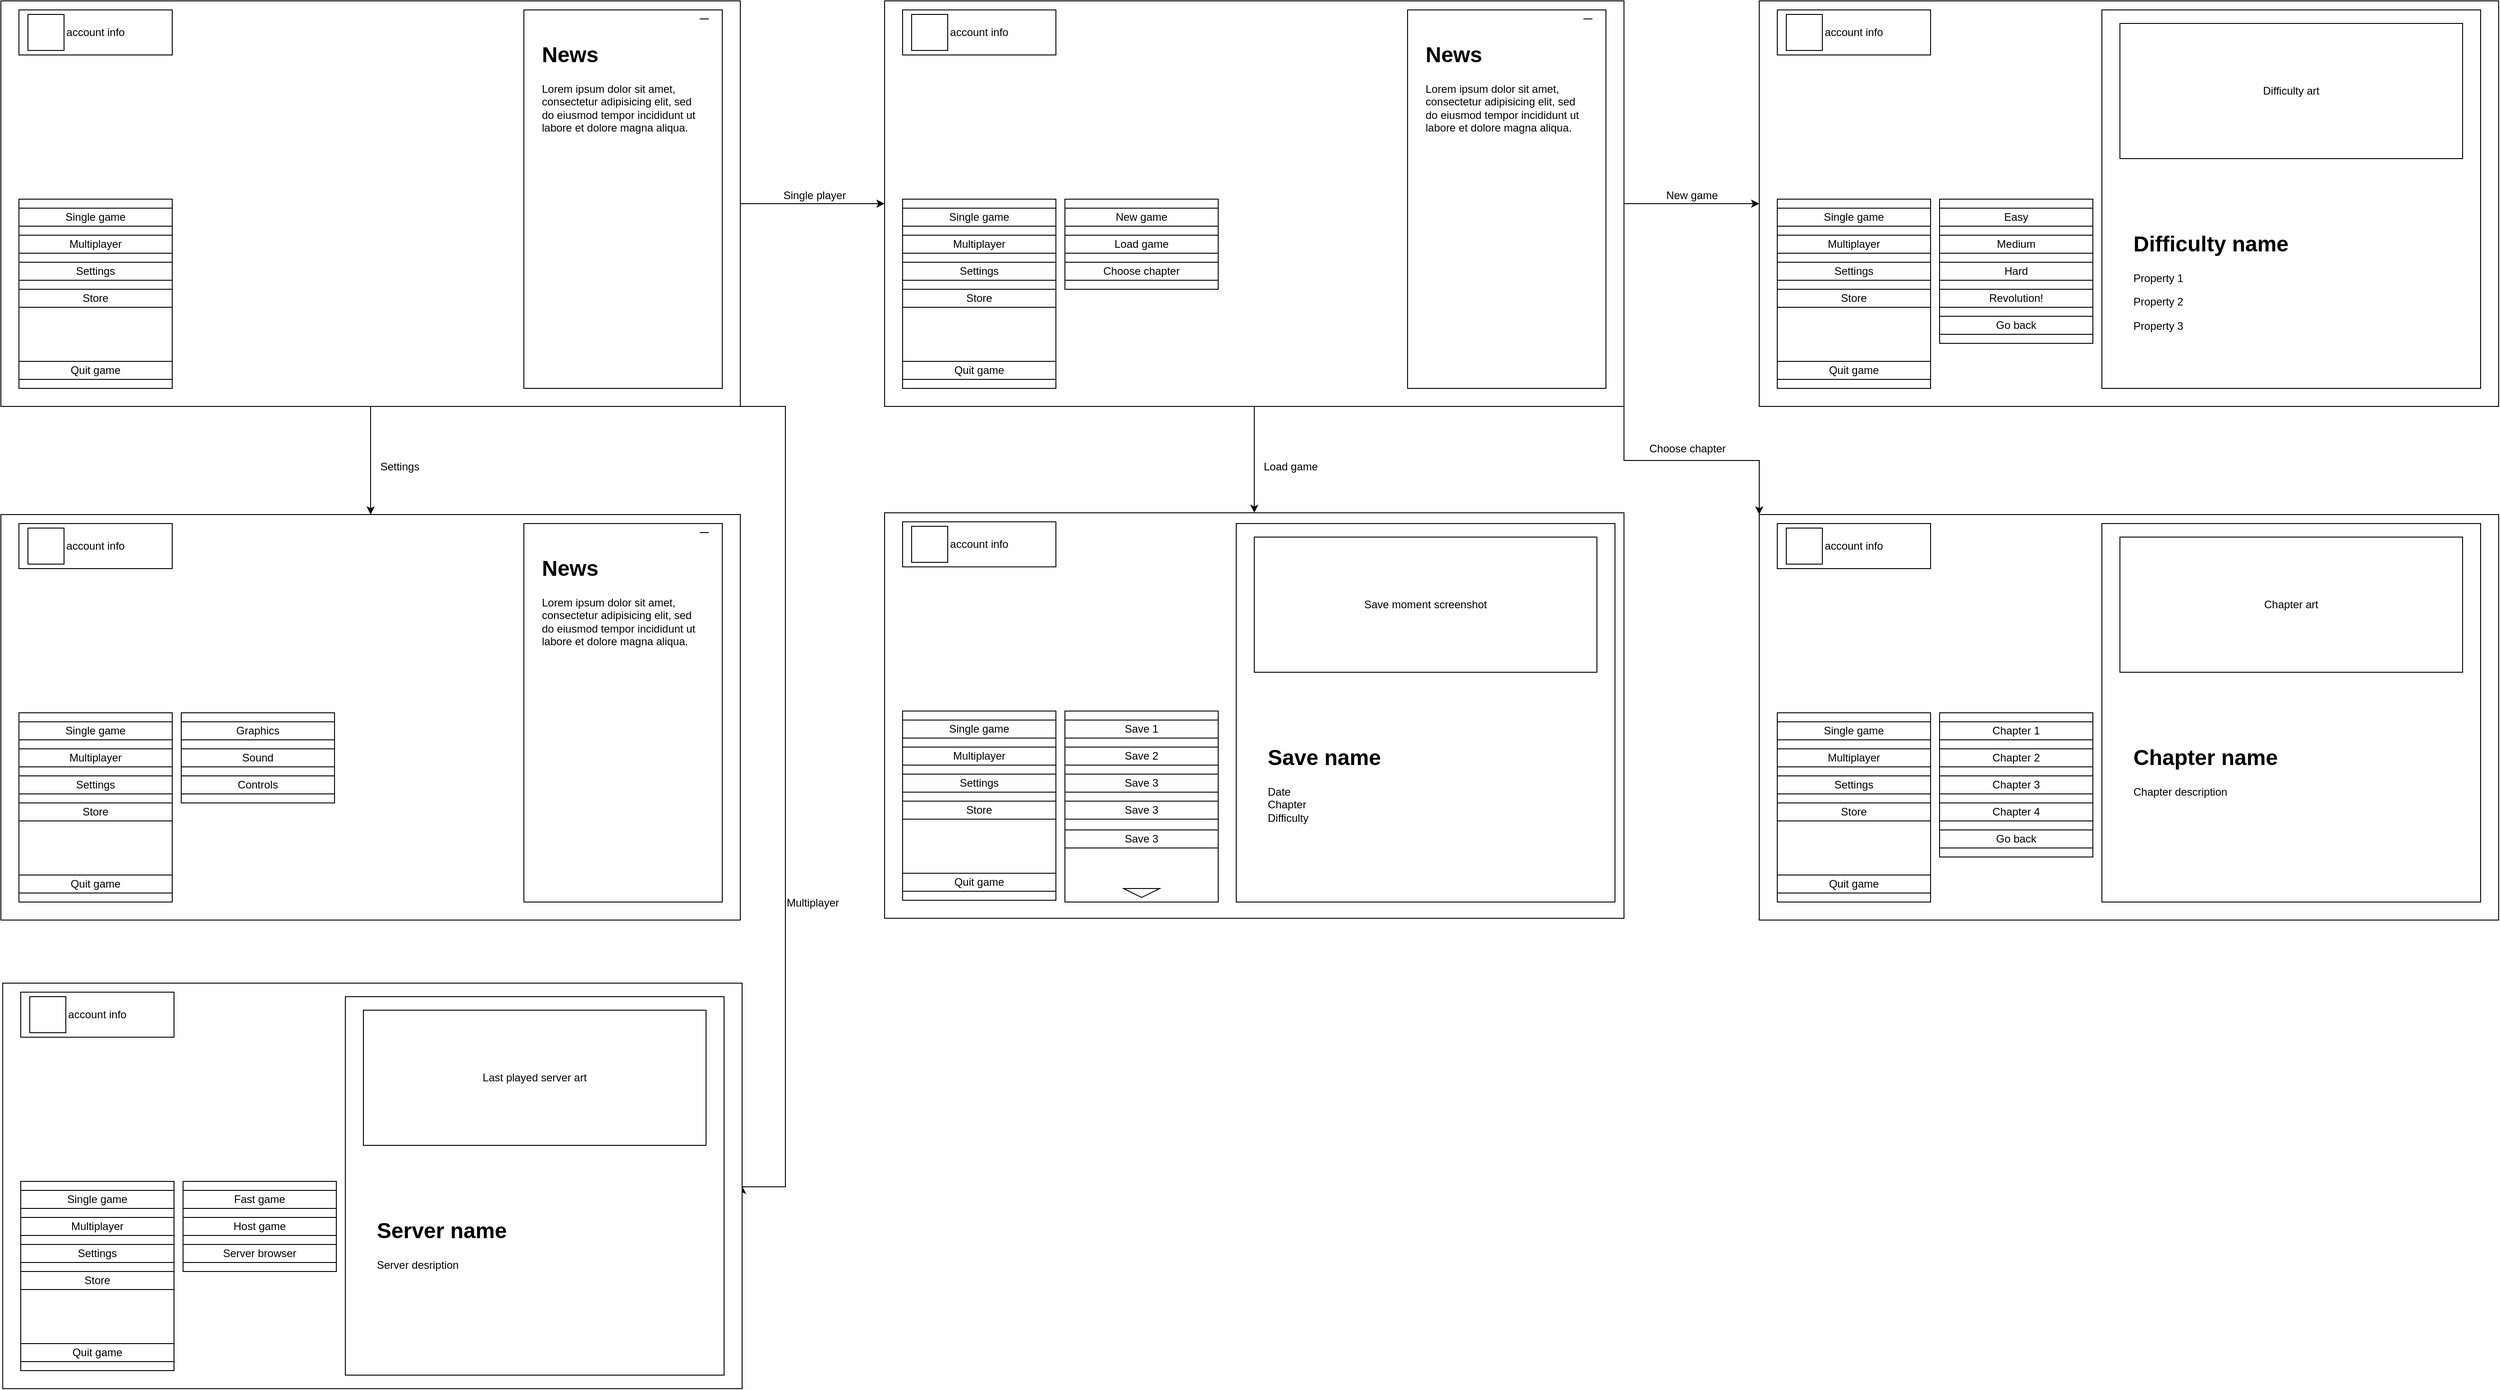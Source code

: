 <mxfile version="12.4.7" type="device"><diagram id="l28bxN9D4rNEkOW9_PTJ" name="Page-1"><mxGraphModel dx="2130" dy="967" grid="1" gridSize="10" guides="1" tooltips="1" connect="1" arrows="1" fold="1" page="1" pageScale="1" pageWidth="827" pageHeight="1169" math="0" shadow="0"><root><mxCell id="0"/><mxCell id="1" parent="0"/><mxCell id="ACGyHdooNbQafH9P4Kpo-55" style="edgeStyle=orthogonalEdgeStyle;rounded=0;orthogonalLoop=1;jettySize=auto;html=1;exitX=1;exitY=0.5;exitDx=0;exitDy=0;entryX=0;entryY=0.5;entryDx=0;entryDy=0;" edge="1" parent="1" source="ACGyHdooNbQafH9P4Kpo-13" target="ACGyHdooNbQafH9P4Kpo-14"><mxGeometry relative="1" as="geometry"/></mxCell><mxCell id="ACGyHdooNbQafH9P4Kpo-77" style="edgeStyle=orthogonalEdgeStyle;rounded=0;orthogonalLoop=1;jettySize=auto;html=1;exitX=0.5;exitY=1;exitDx=0;exitDy=0;entryX=0.5;entryY=0;entryDx=0;entryDy=0;" edge="1" parent="1" source="ACGyHdooNbQafH9P4Kpo-13" target="ACGyHdooNbQafH9P4Kpo-26"><mxGeometry relative="1" as="geometry"/></mxCell><mxCell id="ACGyHdooNbQafH9P4Kpo-136" style="edgeStyle=orthogonalEdgeStyle;rounded=0;orthogonalLoop=1;jettySize=auto;html=1;exitX=1;exitY=1;exitDx=0;exitDy=0;entryX=1;entryY=0.5;entryDx=0;entryDy=0;" edge="1" parent="1" source="ACGyHdooNbQafH9P4Kpo-13" target="ACGyHdooNbQafH9P4Kpo-38"><mxGeometry relative="1" as="geometry"><Array as="points"><mxPoint x="870" y="450"/><mxPoint x="870" y="1316"/></Array></mxGeometry></mxCell><mxCell id="ACGyHdooNbQafH9P4Kpo-13" value="" style="rounded=0;whiteSpace=wrap;html=1;" vertex="1" parent="1"><mxGeometry width="820" height="450" as="geometry"/></mxCell><mxCell id="ACGyHdooNbQafH9P4Kpo-1" value="account info" style="rounded=0;whiteSpace=wrap;html=1;" vertex="1" parent="1"><mxGeometry x="20" y="10" width="170" height="50" as="geometry"/></mxCell><mxCell id="ACGyHdooNbQafH9P4Kpo-2" value="" style="rounded=0;whiteSpace=wrap;html=1;" vertex="1" parent="1"><mxGeometry x="30" y="15" width="40" height="40" as="geometry"/></mxCell><mxCell id="ACGyHdooNbQafH9P4Kpo-3" value="" style="rounded=0;whiteSpace=wrap;html=1;" vertex="1" parent="1"><mxGeometry x="20" y="220" width="170" height="210" as="geometry"/></mxCell><mxCell id="ACGyHdooNbQafH9P4Kpo-4" value="Single game" style="rounded=0;whiteSpace=wrap;html=1;" vertex="1" parent="1"><mxGeometry x="20" y="230" width="170" height="20" as="geometry"/></mxCell><mxCell id="ACGyHdooNbQafH9P4Kpo-5" value="Multiplayer" style="rounded=0;whiteSpace=wrap;html=1;" vertex="1" parent="1"><mxGeometry x="20" y="260" width="170" height="20" as="geometry"/></mxCell><mxCell id="ACGyHdooNbQafH9P4Kpo-6" value="Settings" style="rounded=0;whiteSpace=wrap;html=1;" vertex="1" parent="1"><mxGeometry x="20" y="290" width="170" height="20" as="geometry"/></mxCell><mxCell id="ACGyHdooNbQafH9P4Kpo-7" value="Store" style="rounded=0;whiteSpace=wrap;html=1;" vertex="1" parent="1"><mxGeometry x="20" y="320" width="170" height="20" as="geometry"/></mxCell><mxCell id="ACGyHdooNbQafH9P4Kpo-8" value="Quit game" style="rounded=0;whiteSpace=wrap;html=1;" vertex="1" parent="1"><mxGeometry x="20" y="400" width="170" height="20" as="geometry"/></mxCell><mxCell id="ACGyHdooNbQafH9P4Kpo-9" value="" style="rounded=0;whiteSpace=wrap;html=1;" vertex="1" parent="1"><mxGeometry x="580" y="10" width="220" height="420" as="geometry"/></mxCell><mxCell id="ACGyHdooNbQafH9P4Kpo-10" value="&lt;h1&gt;News&lt;/h1&gt;&lt;p&gt;Lorem ipsum dolor sit amet, consectetur adipisicing elit, sed do eiusmod tempor incididunt ut labore et dolore magna aliqua.&lt;/p&gt;" style="text;html=1;strokeColor=none;fillColor=none;spacing=5;spacingTop=-20;whiteSpace=wrap;overflow=hidden;rounded=0;" vertex="1" parent="1"><mxGeometry x="595" y="40" width="190" height="120" as="geometry"/></mxCell><mxCell id="ACGyHdooNbQafH9P4Kpo-12" value="" style="endArrow=none;html=1;" edge="1" parent="1"><mxGeometry width="50" height="50" relative="1" as="geometry"><mxPoint x="775" y="20" as="sourcePoint"/><mxPoint x="785" y="20" as="targetPoint"/></mxGeometry></mxCell><mxCell id="ACGyHdooNbQafH9P4Kpo-75" style="edgeStyle=orthogonalEdgeStyle;rounded=0;orthogonalLoop=1;jettySize=auto;html=1;exitX=1;exitY=0.5;exitDx=0;exitDy=0;entryX=0;entryY=0.5;entryDx=0;entryDy=0;" edge="1" parent="1" source="ACGyHdooNbQafH9P4Kpo-14" target="ACGyHdooNbQafH9P4Kpo-57"><mxGeometry relative="1" as="geometry"/></mxCell><mxCell id="ACGyHdooNbQafH9P4Kpo-109" style="edgeStyle=orthogonalEdgeStyle;rounded=0;orthogonalLoop=1;jettySize=auto;html=1;exitX=0.5;exitY=1;exitDx=0;exitDy=0;entryX=0.5;entryY=0;entryDx=0;entryDy=0;" edge="1" parent="1" source="ACGyHdooNbQafH9P4Kpo-14" target="ACGyHdooNbQafH9P4Kpo-93"><mxGeometry relative="1" as="geometry"/></mxCell><mxCell id="ACGyHdooNbQafH9P4Kpo-134" style="edgeStyle=orthogonalEdgeStyle;rounded=0;orthogonalLoop=1;jettySize=auto;html=1;exitX=1;exitY=1;exitDx=0;exitDy=0;entryX=0;entryY=0;entryDx=0;entryDy=0;" edge="1" parent="1" source="ACGyHdooNbQafH9P4Kpo-14" target="ACGyHdooNbQafH9P4Kpo-116"><mxGeometry relative="1" as="geometry"/></mxCell><mxCell id="ACGyHdooNbQafH9P4Kpo-14" value="" style="rounded=0;whiteSpace=wrap;html=1;" vertex="1" parent="1"><mxGeometry x="980" width="820" height="450" as="geometry"/></mxCell><mxCell id="ACGyHdooNbQafH9P4Kpo-15" value="account info" style="rounded=0;whiteSpace=wrap;html=1;" vertex="1" parent="1"><mxGeometry x="1000" y="10" width="170" height="50" as="geometry"/></mxCell><mxCell id="ACGyHdooNbQafH9P4Kpo-16" value="" style="rounded=0;whiteSpace=wrap;html=1;" vertex="1" parent="1"><mxGeometry x="1010" y="15" width="40" height="40" as="geometry"/></mxCell><mxCell id="ACGyHdooNbQafH9P4Kpo-17" value="" style="rounded=0;whiteSpace=wrap;html=1;" vertex="1" parent="1"><mxGeometry x="1000" y="220" width="170" height="210" as="geometry"/></mxCell><mxCell id="ACGyHdooNbQafH9P4Kpo-18" value="Single game" style="rounded=0;whiteSpace=wrap;html=1;" vertex="1" parent="1"><mxGeometry x="1000" y="230" width="170" height="20" as="geometry"/></mxCell><mxCell id="ACGyHdooNbQafH9P4Kpo-19" value="Multiplayer" style="rounded=0;whiteSpace=wrap;html=1;" vertex="1" parent="1"><mxGeometry x="1000" y="260" width="170" height="20" as="geometry"/></mxCell><mxCell id="ACGyHdooNbQafH9P4Kpo-20" value="Settings" style="rounded=0;whiteSpace=wrap;html=1;" vertex="1" parent="1"><mxGeometry x="1000" y="290" width="170" height="20" as="geometry"/></mxCell><mxCell id="ACGyHdooNbQafH9P4Kpo-21" value="Store" style="rounded=0;whiteSpace=wrap;html=1;" vertex="1" parent="1"><mxGeometry x="1000" y="320" width="170" height="20" as="geometry"/></mxCell><mxCell id="ACGyHdooNbQafH9P4Kpo-22" value="Quit game" style="rounded=0;whiteSpace=wrap;html=1;" vertex="1" parent="1"><mxGeometry x="1000" y="400" width="170" height="20" as="geometry"/></mxCell><mxCell id="ACGyHdooNbQafH9P4Kpo-23" value="" style="rounded=0;whiteSpace=wrap;html=1;" vertex="1" parent="1"><mxGeometry x="1560" y="10" width="220" height="420" as="geometry"/></mxCell><mxCell id="ACGyHdooNbQafH9P4Kpo-24" value="&lt;h1&gt;News&lt;/h1&gt;&lt;p&gt;Lorem ipsum dolor sit amet, consectetur adipisicing elit, sed do eiusmod tempor incididunt ut labore et dolore magna aliqua.&lt;/p&gt;" style="text;html=1;strokeColor=none;fillColor=none;spacing=5;spacingTop=-20;whiteSpace=wrap;overflow=hidden;rounded=0;" vertex="1" parent="1"><mxGeometry x="1575" y="40" width="190" height="120" as="geometry"/></mxCell><mxCell id="ACGyHdooNbQafH9P4Kpo-25" value="" style="endArrow=none;html=1;" edge="1" parent="1"><mxGeometry width="50" height="50" relative="1" as="geometry"><mxPoint x="1755" y="20" as="sourcePoint"/><mxPoint x="1765" y="20" as="targetPoint"/></mxGeometry></mxCell><mxCell id="ACGyHdooNbQafH9P4Kpo-26" value="" style="rounded=0;whiteSpace=wrap;html=1;" vertex="1" parent="1"><mxGeometry y="570" width="820" height="450" as="geometry"/></mxCell><mxCell id="ACGyHdooNbQafH9P4Kpo-27" value="account info" style="rounded=0;whiteSpace=wrap;html=1;" vertex="1" parent="1"><mxGeometry x="20" y="580" width="170" height="50" as="geometry"/></mxCell><mxCell id="ACGyHdooNbQafH9P4Kpo-28" value="" style="rounded=0;whiteSpace=wrap;html=1;" vertex="1" parent="1"><mxGeometry x="30" y="585" width="40" height="40" as="geometry"/></mxCell><mxCell id="ACGyHdooNbQafH9P4Kpo-29" value="" style="rounded=0;whiteSpace=wrap;html=1;" vertex="1" parent="1"><mxGeometry x="20" y="790" width="170" height="210" as="geometry"/></mxCell><mxCell id="ACGyHdooNbQafH9P4Kpo-30" value="Single game" style="rounded=0;whiteSpace=wrap;html=1;" vertex="1" parent="1"><mxGeometry x="20" y="800" width="170" height="20" as="geometry"/></mxCell><mxCell id="ACGyHdooNbQafH9P4Kpo-31" value="Multiplayer" style="rounded=0;whiteSpace=wrap;html=1;" vertex="1" parent="1"><mxGeometry x="20" y="830" width="170" height="20" as="geometry"/></mxCell><mxCell id="ACGyHdooNbQafH9P4Kpo-32" value="Settings" style="rounded=0;whiteSpace=wrap;html=1;" vertex="1" parent="1"><mxGeometry x="20" y="860" width="170" height="20" as="geometry"/></mxCell><mxCell id="ACGyHdooNbQafH9P4Kpo-33" value="Store" style="rounded=0;whiteSpace=wrap;html=1;" vertex="1" parent="1"><mxGeometry x="20" y="890" width="170" height="20" as="geometry"/></mxCell><mxCell id="ACGyHdooNbQafH9P4Kpo-34" value="Quit game" style="rounded=0;whiteSpace=wrap;html=1;" vertex="1" parent="1"><mxGeometry x="20" y="970" width="170" height="20" as="geometry"/></mxCell><mxCell id="ACGyHdooNbQafH9P4Kpo-35" value="" style="rounded=0;whiteSpace=wrap;html=1;" vertex="1" parent="1"><mxGeometry x="580" y="580" width="220" height="420" as="geometry"/></mxCell><mxCell id="ACGyHdooNbQafH9P4Kpo-36" value="&lt;h1&gt;News&lt;/h1&gt;&lt;p&gt;Lorem ipsum dolor sit amet, consectetur adipisicing elit, sed do eiusmod tempor incididunt ut labore et dolore magna aliqua.&lt;/p&gt;" style="text;html=1;strokeColor=none;fillColor=none;spacing=5;spacingTop=-20;whiteSpace=wrap;overflow=hidden;rounded=0;" vertex="1" parent="1"><mxGeometry x="595" y="610" width="190" height="120" as="geometry"/></mxCell><mxCell id="ACGyHdooNbQafH9P4Kpo-37" value="" style="endArrow=none;html=1;" edge="1" parent="1"><mxGeometry width="50" height="50" relative="1" as="geometry"><mxPoint x="775" y="590" as="sourcePoint"/><mxPoint x="785" y="590" as="targetPoint"/></mxGeometry></mxCell><mxCell id="ACGyHdooNbQafH9P4Kpo-38" value="" style="rounded=0;whiteSpace=wrap;html=1;" vertex="1" parent="1"><mxGeometry x="2" y="1090" width="820" height="450" as="geometry"/></mxCell><mxCell id="ACGyHdooNbQafH9P4Kpo-39" value="account info" style="rounded=0;whiteSpace=wrap;html=1;" vertex="1" parent="1"><mxGeometry x="22" y="1100" width="170" height="50" as="geometry"/></mxCell><mxCell id="ACGyHdooNbQafH9P4Kpo-40" value="" style="rounded=0;whiteSpace=wrap;html=1;" vertex="1" parent="1"><mxGeometry x="32" y="1105" width="40" height="40" as="geometry"/></mxCell><mxCell id="ACGyHdooNbQafH9P4Kpo-41" value="" style="rounded=0;whiteSpace=wrap;html=1;" vertex="1" parent="1"><mxGeometry x="22" y="1310" width="170" height="210" as="geometry"/></mxCell><mxCell id="ACGyHdooNbQafH9P4Kpo-42" value="Single game" style="rounded=0;whiteSpace=wrap;html=1;" vertex="1" parent="1"><mxGeometry x="22" y="1320" width="170" height="20" as="geometry"/></mxCell><mxCell id="ACGyHdooNbQafH9P4Kpo-43" value="Multiplayer" style="rounded=0;whiteSpace=wrap;html=1;" vertex="1" parent="1"><mxGeometry x="22" y="1350" width="170" height="20" as="geometry"/></mxCell><mxCell id="ACGyHdooNbQafH9P4Kpo-44" value="Settings" style="rounded=0;whiteSpace=wrap;html=1;" vertex="1" parent="1"><mxGeometry x="22" y="1380" width="170" height="20" as="geometry"/></mxCell><mxCell id="ACGyHdooNbQafH9P4Kpo-45" value="Store" style="rounded=0;whiteSpace=wrap;html=1;" vertex="1" parent="1"><mxGeometry x="22" y="1410" width="170" height="20" as="geometry"/></mxCell><mxCell id="ACGyHdooNbQafH9P4Kpo-46" value="Quit game" style="rounded=0;whiteSpace=wrap;html=1;" vertex="1" parent="1"><mxGeometry x="22" y="1490" width="170" height="20" as="geometry"/></mxCell><mxCell id="ACGyHdooNbQafH9P4Kpo-50" value="" style="rounded=0;whiteSpace=wrap;html=1;" vertex="1" parent="1"><mxGeometry x="1180" y="220" width="170" height="100" as="geometry"/></mxCell><mxCell id="ACGyHdooNbQafH9P4Kpo-51" value="New game" style="rounded=0;whiteSpace=wrap;html=1;" vertex="1" parent="1"><mxGeometry x="1180" y="230" width="170" height="20" as="geometry"/></mxCell><mxCell id="ACGyHdooNbQafH9P4Kpo-52" value="Load game" style="rounded=0;whiteSpace=wrap;html=1;" vertex="1" parent="1"><mxGeometry x="1180" y="260" width="170" height="20" as="geometry"/></mxCell><mxCell id="ACGyHdooNbQafH9P4Kpo-53" value="Choose chapter" style="rounded=0;whiteSpace=wrap;html=1;" vertex="1" parent="1"><mxGeometry x="1180" y="290" width="170" height="20" as="geometry"/></mxCell><mxCell id="ACGyHdooNbQafH9P4Kpo-56" value="Single player" style="text;html=1;align=center;verticalAlign=middle;resizable=0;points=[];autosize=1;" vertex="1" parent="1"><mxGeometry x="857" y="206" width="90" height="20" as="geometry"/></mxCell><mxCell id="ACGyHdooNbQafH9P4Kpo-57" value="" style="rounded=0;whiteSpace=wrap;html=1;" vertex="1" parent="1"><mxGeometry x="1950" width="820" height="450" as="geometry"/></mxCell><mxCell id="ACGyHdooNbQafH9P4Kpo-58" value="account info" style="rounded=0;whiteSpace=wrap;html=1;" vertex="1" parent="1"><mxGeometry x="1970" y="10" width="170" height="50" as="geometry"/></mxCell><mxCell id="ACGyHdooNbQafH9P4Kpo-59" value="" style="rounded=0;whiteSpace=wrap;html=1;" vertex="1" parent="1"><mxGeometry x="1980" y="15" width="40" height="40" as="geometry"/></mxCell><mxCell id="ACGyHdooNbQafH9P4Kpo-60" value="" style="rounded=0;whiteSpace=wrap;html=1;" vertex="1" parent="1"><mxGeometry x="1970" y="220" width="170" height="210" as="geometry"/></mxCell><mxCell id="ACGyHdooNbQafH9P4Kpo-61" value="Single game" style="rounded=0;whiteSpace=wrap;html=1;" vertex="1" parent="1"><mxGeometry x="1970" y="230" width="170" height="20" as="geometry"/></mxCell><mxCell id="ACGyHdooNbQafH9P4Kpo-62" value="Multiplayer" style="rounded=0;whiteSpace=wrap;html=1;" vertex="1" parent="1"><mxGeometry x="1970" y="260" width="170" height="20" as="geometry"/></mxCell><mxCell id="ACGyHdooNbQafH9P4Kpo-63" value="Settings" style="rounded=0;whiteSpace=wrap;html=1;" vertex="1" parent="1"><mxGeometry x="1970" y="290" width="170" height="20" as="geometry"/></mxCell><mxCell id="ACGyHdooNbQafH9P4Kpo-64" value="Store" style="rounded=0;whiteSpace=wrap;html=1;" vertex="1" parent="1"><mxGeometry x="1970" y="320" width="170" height="20" as="geometry"/></mxCell><mxCell id="ACGyHdooNbQafH9P4Kpo-65" value="Quit game" style="rounded=0;whiteSpace=wrap;html=1;" vertex="1" parent="1"><mxGeometry x="1970" y="400" width="170" height="20" as="geometry"/></mxCell><mxCell id="ACGyHdooNbQafH9P4Kpo-66" value="" style="rounded=0;whiteSpace=wrap;html=1;" vertex="1" parent="1"><mxGeometry x="2330" y="10" width="420" height="420" as="geometry"/></mxCell><mxCell id="ACGyHdooNbQafH9P4Kpo-67" value="&lt;h1&gt;Difficulty name&lt;/h1&gt;&lt;p&gt;Property 1&lt;/p&gt;&lt;p&gt;Property 2&lt;/p&gt;&lt;p&gt;Property 3&lt;/p&gt;" style="text;html=1;strokeColor=none;fillColor=none;spacing=5;spacingTop=-20;whiteSpace=wrap;overflow=hidden;rounded=0;" vertex="1" parent="1"><mxGeometry x="2360" y="250" width="190" height="120" as="geometry"/></mxCell><mxCell id="ACGyHdooNbQafH9P4Kpo-69" value="" style="rounded=0;whiteSpace=wrap;html=1;" vertex="1" parent="1"><mxGeometry x="2150" y="220" width="170" height="160" as="geometry"/></mxCell><mxCell id="ACGyHdooNbQafH9P4Kpo-70" value="Easy" style="rounded=0;whiteSpace=wrap;html=1;" vertex="1" parent="1"><mxGeometry x="2150" y="230" width="170" height="20" as="geometry"/></mxCell><mxCell id="ACGyHdooNbQafH9P4Kpo-71" value="Medium" style="rounded=0;whiteSpace=wrap;html=1;" vertex="1" parent="1"><mxGeometry x="2150" y="260" width="170" height="20" as="geometry"/></mxCell><mxCell id="ACGyHdooNbQafH9P4Kpo-72" value="Hard" style="rounded=0;whiteSpace=wrap;html=1;" vertex="1" parent="1"><mxGeometry x="2150" y="290" width="170" height="20" as="geometry"/></mxCell><mxCell id="ACGyHdooNbQafH9P4Kpo-73" value="Revolution!" style="rounded=0;whiteSpace=wrap;html=1;" vertex="1" parent="1"><mxGeometry x="2150" y="320" width="170" height="20" as="geometry"/></mxCell><mxCell id="ACGyHdooNbQafH9P4Kpo-74" value="Go back" style="rounded=0;whiteSpace=wrap;html=1;" vertex="1" parent="1"><mxGeometry x="2150" y="350" width="170" height="20" as="geometry"/></mxCell><mxCell id="ACGyHdooNbQafH9P4Kpo-76" value="New game" style="text;html=1;align=center;verticalAlign=middle;resizable=0;points=[];autosize=1;" vertex="1" parent="1"><mxGeometry x="1840" y="206" width="70" height="20" as="geometry"/></mxCell><mxCell id="ACGyHdooNbQafH9P4Kpo-78" value="Settings" style="text;html=1;align=center;verticalAlign=middle;resizable=0;points=[];autosize=1;" vertex="1" parent="1"><mxGeometry x="412" y="507" width="60" height="20" as="geometry"/></mxCell><mxCell id="ACGyHdooNbQafH9P4Kpo-79" value="" style="rounded=0;whiteSpace=wrap;html=1;" vertex="1" parent="1"><mxGeometry x="200" y="790" width="170" height="100" as="geometry"/></mxCell><mxCell id="ACGyHdooNbQafH9P4Kpo-80" value="Graphics" style="rounded=0;whiteSpace=wrap;html=1;" vertex="1" parent="1"><mxGeometry x="200" y="800" width="170" height="20" as="geometry"/></mxCell><mxCell id="ACGyHdooNbQafH9P4Kpo-81" value="Sound" style="rounded=0;whiteSpace=wrap;html=1;" vertex="1" parent="1"><mxGeometry x="200" y="830" width="170" height="20" as="geometry"/></mxCell><mxCell id="ACGyHdooNbQafH9P4Kpo-82" value="Controls" style="rounded=0;whiteSpace=wrap;html=1;" vertex="1" parent="1"><mxGeometry x="200" y="860" width="170" height="20" as="geometry"/></mxCell><mxCell id="ACGyHdooNbQafH9P4Kpo-84" value="Load game" style="text;html=1;align=center;verticalAlign=middle;resizable=0;points=[];autosize=1;" vertex="1" parent="1"><mxGeometry x="1390" y="507" width="80" height="20" as="geometry"/></mxCell><mxCell id="ACGyHdooNbQafH9P4Kpo-85" value="Difficulty art" style="rounded=0;whiteSpace=wrap;html=1;" vertex="1" parent="1"><mxGeometry x="2350" y="25" width="380" height="150" as="geometry"/></mxCell><mxCell id="ACGyHdooNbQafH9P4Kpo-86" value="" style="rounded=0;whiteSpace=wrap;html=1;" vertex="1" parent="1"><mxGeometry x="382" y="1105" width="420" height="420" as="geometry"/></mxCell><mxCell id="ACGyHdooNbQafH9P4Kpo-87" value="&lt;h1&gt;Server name&lt;/h1&gt;&lt;p&gt;Server desription&lt;/p&gt;" style="text;html=1;strokeColor=none;fillColor=none;spacing=5;spacingTop=-20;whiteSpace=wrap;overflow=hidden;rounded=0;" vertex="1" parent="1"><mxGeometry x="412" y="1345" width="190" height="120" as="geometry"/></mxCell><mxCell id="ACGyHdooNbQafH9P4Kpo-88" value="Last played server art" style="rounded=0;whiteSpace=wrap;html=1;" vertex="1" parent="1"><mxGeometry x="402" y="1120" width="380" height="150" as="geometry"/></mxCell><mxCell id="ACGyHdooNbQafH9P4Kpo-89" value="" style="rounded=0;whiteSpace=wrap;html=1;" vertex="1" parent="1"><mxGeometry x="202" y="1310" width="170" height="100" as="geometry"/></mxCell><mxCell id="ACGyHdooNbQafH9P4Kpo-90" value="Fast game" style="rounded=0;whiteSpace=wrap;html=1;" vertex="1" parent="1"><mxGeometry x="202" y="1320" width="170" height="20" as="geometry"/></mxCell><mxCell id="ACGyHdooNbQafH9P4Kpo-91" value="Host game" style="rounded=0;whiteSpace=wrap;html=1;" vertex="1" parent="1"><mxGeometry x="202" y="1350" width="170" height="20" as="geometry"/></mxCell><mxCell id="ACGyHdooNbQafH9P4Kpo-92" value="Server browser" style="rounded=0;whiteSpace=wrap;html=1;" vertex="1" parent="1"><mxGeometry x="202" y="1380" width="170" height="20" as="geometry"/></mxCell><mxCell id="ACGyHdooNbQafH9P4Kpo-93" value="" style="rounded=0;whiteSpace=wrap;html=1;" vertex="1" parent="1"><mxGeometry x="980" y="568.06" width="820" height="450" as="geometry"/></mxCell><mxCell id="ACGyHdooNbQafH9P4Kpo-94" value="account info" style="rounded=0;whiteSpace=wrap;html=1;" vertex="1" parent="1"><mxGeometry x="1000" y="578.06" width="170" height="50" as="geometry"/></mxCell><mxCell id="ACGyHdooNbQafH9P4Kpo-95" value="" style="rounded=0;whiteSpace=wrap;html=1;" vertex="1" parent="1"><mxGeometry x="1010" y="583.06" width="40" height="40" as="geometry"/></mxCell><mxCell id="ACGyHdooNbQafH9P4Kpo-96" value="" style="rounded=0;whiteSpace=wrap;html=1;" vertex="1" parent="1"><mxGeometry x="1000" y="788.06" width="170" height="210" as="geometry"/></mxCell><mxCell id="ACGyHdooNbQafH9P4Kpo-97" value="Single game" style="rounded=0;whiteSpace=wrap;html=1;" vertex="1" parent="1"><mxGeometry x="1000" y="798.06" width="170" height="20" as="geometry"/></mxCell><mxCell id="ACGyHdooNbQafH9P4Kpo-98" value="Multiplayer" style="rounded=0;whiteSpace=wrap;html=1;" vertex="1" parent="1"><mxGeometry x="1000" y="828.06" width="170" height="20" as="geometry"/></mxCell><mxCell id="ACGyHdooNbQafH9P4Kpo-99" value="Settings" style="rounded=0;whiteSpace=wrap;html=1;" vertex="1" parent="1"><mxGeometry x="1000" y="858.06" width="170" height="20" as="geometry"/></mxCell><mxCell id="ACGyHdooNbQafH9P4Kpo-100" value="Store" style="rounded=0;whiteSpace=wrap;html=1;" vertex="1" parent="1"><mxGeometry x="1000" y="888.06" width="170" height="20" as="geometry"/></mxCell><mxCell id="ACGyHdooNbQafH9P4Kpo-101" value="Quit game" style="rounded=0;whiteSpace=wrap;html=1;" vertex="1" parent="1"><mxGeometry x="1000" y="968.06" width="170" height="20" as="geometry"/></mxCell><mxCell id="ACGyHdooNbQafH9P4Kpo-105" value="" style="rounded=0;whiteSpace=wrap;html=1;" vertex="1" parent="1"><mxGeometry x="1180" y="788.06" width="170" height="211.94" as="geometry"/></mxCell><mxCell id="ACGyHdooNbQafH9P4Kpo-106" value="Save 1" style="rounded=0;whiteSpace=wrap;html=1;" vertex="1" parent="1"><mxGeometry x="1180" y="798.06" width="170" height="20" as="geometry"/></mxCell><mxCell id="ACGyHdooNbQafH9P4Kpo-107" value="Save 2" style="rounded=0;whiteSpace=wrap;html=1;" vertex="1" parent="1"><mxGeometry x="1180" y="828.06" width="170" height="20" as="geometry"/></mxCell><mxCell id="ACGyHdooNbQafH9P4Kpo-108" value="Save 3" style="rounded=0;whiteSpace=wrap;html=1;" vertex="1" parent="1"><mxGeometry x="1180" y="858.06" width="170" height="20" as="geometry"/></mxCell><mxCell id="ACGyHdooNbQafH9P4Kpo-110" value="" style="triangle;whiteSpace=wrap;html=1;rotation=90;" vertex="1" parent="1"><mxGeometry x="1260" y="970" width="10" height="40" as="geometry"/></mxCell><mxCell id="ACGyHdooNbQafH9P4Kpo-111" value="Save 3" style="rounded=0;whiteSpace=wrap;html=1;" vertex="1" parent="1"><mxGeometry x="1180" y="888.06" width="170" height="20" as="geometry"/></mxCell><mxCell id="ACGyHdooNbQafH9P4Kpo-112" value="Save 3" style="rounded=0;whiteSpace=wrap;html=1;" vertex="1" parent="1"><mxGeometry x="1180" y="920" width="170" height="20" as="geometry"/></mxCell><mxCell id="ACGyHdooNbQafH9P4Kpo-113" value="" style="rounded=0;whiteSpace=wrap;html=1;" vertex="1" parent="1"><mxGeometry x="1370" y="580" width="420" height="420" as="geometry"/></mxCell><mxCell id="ACGyHdooNbQafH9P4Kpo-114" value="&lt;h1&gt;Save name&lt;/h1&gt;&lt;div&gt;Date&lt;/div&gt;&lt;div&gt;Chapter&lt;/div&gt;&lt;div&gt;Difficulty&lt;/div&gt;" style="text;html=1;strokeColor=none;fillColor=none;spacing=5;spacingTop=-20;whiteSpace=wrap;overflow=hidden;rounded=0;" vertex="1" parent="1"><mxGeometry x="1400" y="820" width="190" height="120" as="geometry"/></mxCell><mxCell id="ACGyHdooNbQafH9P4Kpo-115" value="Save moment screenshot" style="rounded=0;whiteSpace=wrap;html=1;" vertex="1" parent="1"><mxGeometry x="1390" y="595" width="380" height="150" as="geometry"/></mxCell><mxCell id="ACGyHdooNbQafH9P4Kpo-116" value="" style="rounded=0;whiteSpace=wrap;html=1;" vertex="1" parent="1"><mxGeometry x="1950" y="570" width="820" height="450" as="geometry"/></mxCell><mxCell id="ACGyHdooNbQafH9P4Kpo-117" value="account info" style="rounded=0;whiteSpace=wrap;html=1;" vertex="1" parent="1"><mxGeometry x="1970" y="580" width="170" height="50" as="geometry"/></mxCell><mxCell id="ACGyHdooNbQafH9P4Kpo-118" value="" style="rounded=0;whiteSpace=wrap;html=1;" vertex="1" parent="1"><mxGeometry x="1980" y="585" width="40" height="40" as="geometry"/></mxCell><mxCell id="ACGyHdooNbQafH9P4Kpo-119" value="" style="rounded=0;whiteSpace=wrap;html=1;" vertex="1" parent="1"><mxGeometry x="1970" y="790" width="170" height="210" as="geometry"/></mxCell><mxCell id="ACGyHdooNbQafH9P4Kpo-120" value="Single game" style="rounded=0;whiteSpace=wrap;html=1;" vertex="1" parent="1"><mxGeometry x="1970" y="800" width="170" height="20" as="geometry"/></mxCell><mxCell id="ACGyHdooNbQafH9P4Kpo-121" value="Multiplayer" style="rounded=0;whiteSpace=wrap;html=1;" vertex="1" parent="1"><mxGeometry x="1970" y="830" width="170" height="20" as="geometry"/></mxCell><mxCell id="ACGyHdooNbQafH9P4Kpo-122" value="Settings" style="rounded=0;whiteSpace=wrap;html=1;" vertex="1" parent="1"><mxGeometry x="1970" y="860" width="170" height="20" as="geometry"/></mxCell><mxCell id="ACGyHdooNbQafH9P4Kpo-123" value="Store" style="rounded=0;whiteSpace=wrap;html=1;" vertex="1" parent="1"><mxGeometry x="1970" y="890" width="170" height="20" as="geometry"/></mxCell><mxCell id="ACGyHdooNbQafH9P4Kpo-124" value="Quit game" style="rounded=0;whiteSpace=wrap;html=1;" vertex="1" parent="1"><mxGeometry x="1970" y="970" width="170" height="20" as="geometry"/></mxCell><mxCell id="ACGyHdooNbQafH9P4Kpo-125" value="" style="rounded=0;whiteSpace=wrap;html=1;" vertex="1" parent="1"><mxGeometry x="2330" y="580" width="420" height="420" as="geometry"/></mxCell><mxCell id="ACGyHdooNbQafH9P4Kpo-126" value="&lt;h1&gt;Chapter name&lt;/h1&gt;&lt;p&gt;Chapter description&lt;/p&gt;" style="text;html=1;strokeColor=none;fillColor=none;spacing=5;spacingTop=-20;whiteSpace=wrap;overflow=hidden;rounded=0;" vertex="1" parent="1"><mxGeometry x="2360" y="820" width="190" height="120" as="geometry"/></mxCell><mxCell id="ACGyHdooNbQafH9P4Kpo-127" value="" style="rounded=0;whiteSpace=wrap;html=1;" vertex="1" parent="1"><mxGeometry x="2150" y="790" width="170" height="160" as="geometry"/></mxCell><mxCell id="ACGyHdooNbQafH9P4Kpo-128" value="Chapter 1" style="rounded=0;whiteSpace=wrap;html=1;" vertex="1" parent="1"><mxGeometry x="2150" y="800" width="170" height="20" as="geometry"/></mxCell><mxCell id="ACGyHdooNbQafH9P4Kpo-129" value="Chapter 2" style="rounded=0;whiteSpace=wrap;html=1;" vertex="1" parent="1"><mxGeometry x="2150" y="830" width="170" height="20" as="geometry"/></mxCell><mxCell id="ACGyHdooNbQafH9P4Kpo-130" value="Chapter 3" style="rounded=0;whiteSpace=wrap;html=1;" vertex="1" parent="1"><mxGeometry x="2150" y="860" width="170" height="20" as="geometry"/></mxCell><mxCell id="ACGyHdooNbQafH9P4Kpo-131" value="Chapter 4" style="rounded=0;whiteSpace=wrap;html=1;" vertex="1" parent="1"><mxGeometry x="2150" y="890" width="170" height="20" as="geometry"/></mxCell><mxCell id="ACGyHdooNbQafH9P4Kpo-132" value="Go back" style="rounded=0;whiteSpace=wrap;html=1;" vertex="1" parent="1"><mxGeometry x="2150" y="920" width="170" height="20" as="geometry"/></mxCell><mxCell id="ACGyHdooNbQafH9P4Kpo-133" value="Chapter art" style="rounded=0;whiteSpace=wrap;html=1;" vertex="1" parent="1"><mxGeometry x="2350" y="595" width="380" height="150" as="geometry"/></mxCell><mxCell id="ACGyHdooNbQafH9P4Kpo-135" value="Choose chapter" style="text;html=1;align=center;verticalAlign=middle;resizable=0;points=[];autosize=1;" vertex="1" parent="1"><mxGeometry x="1820" y="487" width="100" height="20" as="geometry"/></mxCell><mxCell id="ACGyHdooNbQafH9P4Kpo-137" value="Multiplayer" style="text;html=1;align=center;verticalAlign=middle;resizable=0;points=[];autosize=1;" vertex="1" parent="1"><mxGeometry x="865" y="991" width="70" height="20" as="geometry"/></mxCell></root></mxGraphModel></diagram></mxfile>